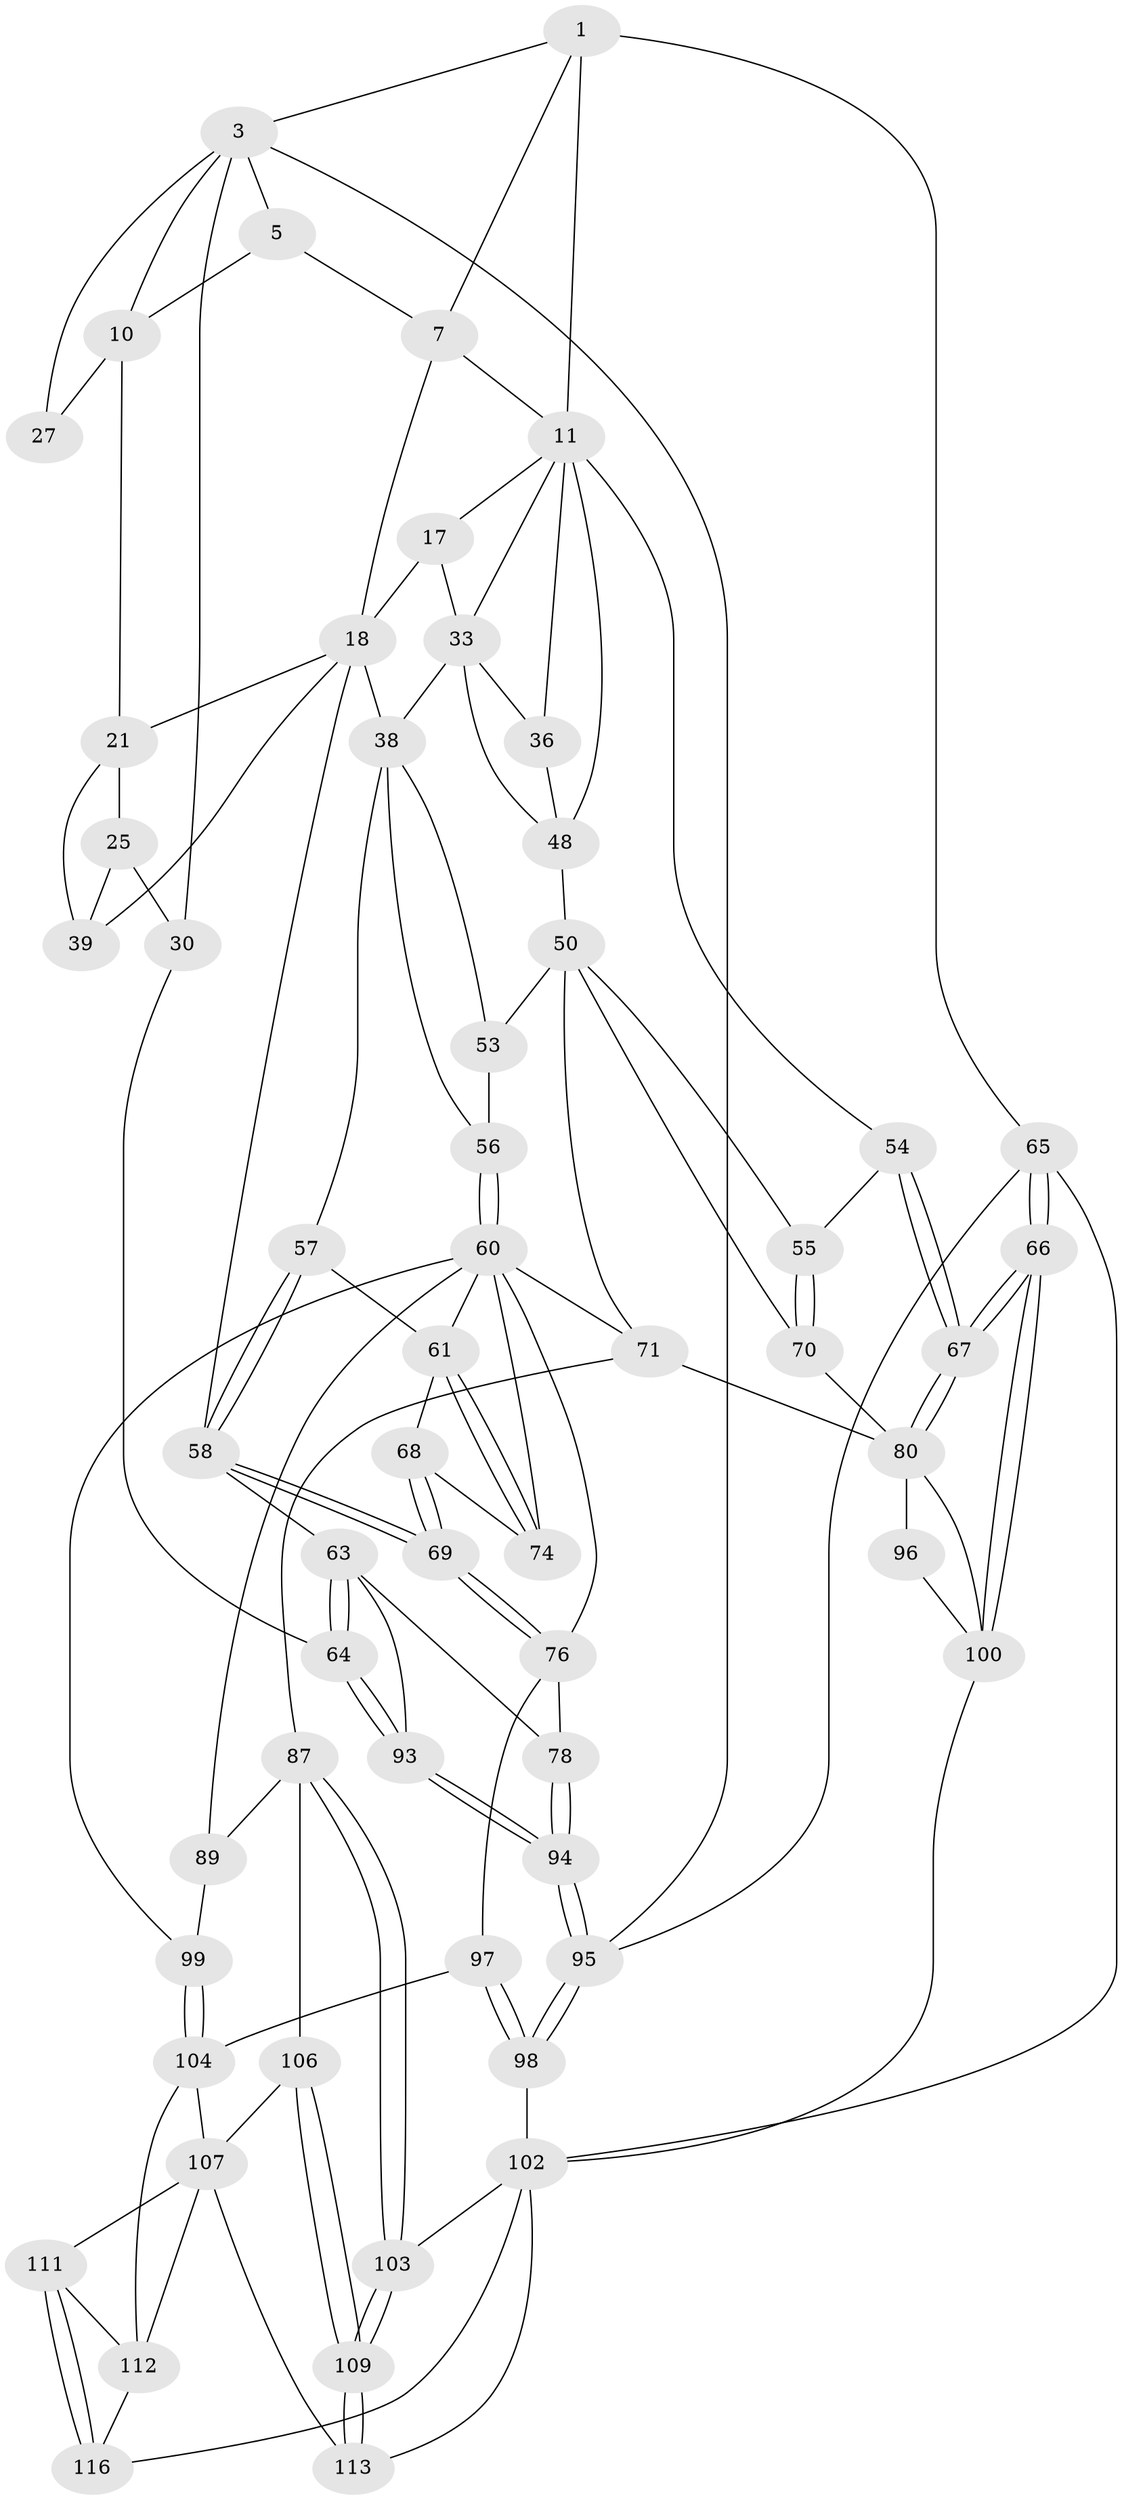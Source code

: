 // original degree distribution, {3: 0.025423728813559324, 6: 0.22033898305084745, 4: 0.22033898305084745, 5: 0.5338983050847458}
// Generated by graph-tools (version 1.1) at 2025/28/03/15/25 16:28:09]
// undirected, 59 vertices, 134 edges
graph export_dot {
graph [start="1"]
  node [color=gray90,style=filled];
  1 [pos="+0.47090613423664923+0",super="+6+2"];
  3 [pos="+0+0",super="+4+31"];
  5 [pos="+0.3927597920991557+0",super="+9"];
  7 [pos="+0.48470884959937366+0.15835470857731931",super="+8"];
  10 [pos="+0.2507495321880116+0.13034991982662972",super="+22"];
  11 [pos="+0.5809327564631547+0.022281710791408137",super="+15+12"];
  17 [pos="+0.5957114592555136+0.18762777364739913",super="+23"];
  18 [pos="+0.4418205458275548+0.2483624995039562",super="+24+19"];
  21 [pos="+0.23752663149499045+0.17073808240934063",super="+26"];
  25 [pos="+0.04979833319265677+0.21157017662883637",super="+28"];
  27 [pos="+0+0.035135968513016716"];
  30 [pos="+0+0.3421171820667698"];
  33 [pos="+0.6972036295716485+0.22014593239673294",super="+34"];
  36 [pos="+0.8362152713360785+0.2321729759163344",super="+37"];
  38 [pos="+0.5390104297347095+0.31428935592329926",super="+41"];
  39 [pos="+0.08456383036276527+0.3859608641135328"];
  48 [pos="+0.768070805428864+0.3357822355644736",super="+49"];
  50 [pos="+0.8440257965413449+0.39762318468461",super="+51"];
  53 [pos="+0.6441131047411961+0.46936386098174054"];
  54 [pos="+1+0.38838415147851874"];
  55 [pos="+1+0.39739001304200616"];
  56 [pos="+0.530011796834496+0.50954584198427"];
  57 [pos="+0.35924679884266997+0.39738284744904073"];
  58 [pos="+0.14405433991142685+0.5181927391917381",super="+59"];
  60 [pos="+0.48958702935606435+0.5480107710465205",super="+73"];
  61 [pos="+0.4647784044626587+0.5515175308046011",super="+62"];
  63 [pos="+0.028346964338902218+0.5891248086118666",super="+79"];
  64 [pos="+0+0.5778386913843842"];
  65 [pos="+1+1"];
  66 [pos="+1+1"];
  67 [pos="+1+0.7003429024045839"];
  68 [pos="+0.28674560139412325+0.5789620954325342"];
  69 [pos="+0.23692188519377+0.5991443679062888"];
  70 [pos="+0.7685586844040991+0.5432190774030848"];
  71 [pos="+0.6516819237157692+0.6339036005891813",super="+72"];
  74 [pos="+0.4109480998936727+0.6349211501108855"];
  76 [pos="+0.23664565990012207+0.6461230798430618",super="+77"];
  78 [pos="+0.1001440670407971+0.741858183871329"];
  80 [pos="+0.9590234721322773+0.6940696420561798",super="+81"];
  87 [pos="+0.5456834476187611+0.8066445297957966",super="+88"];
  89 [pos="+0.4237554475439308+0.7577262077554069"];
  93 [pos="+0+0.7778918149464736"];
  94 [pos="+0+1"];
  95 [pos="+0+1"];
  96 [pos="+0.739473259544151+0.8780169701688876"];
  97 [pos="+0.07835775240793401+1"];
  98 [pos="+0+1"];
  99 [pos="+0.32997754441313437+0.8543034416993103"];
  100 [pos="+0.7970899530622939+0.8875812767222934",super="+101"];
  102 [pos="+0.727856300038461+0.9590942569762793",super="+115"];
  103 [pos="+0.6169993099216416+0.9137220048025906"];
  104 [pos="+0.34926135361595645+0.9030475609478721",super="+105"];
  106 [pos="+0.5343735413440139+0.8230069585533863"];
  107 [pos="+0.5061255564474626+0.8623520093167072",super="+110+108"];
  109 [pos="+0.5756302205887881+1"];
  111 [pos="+0.4446921454163117+0.9697759334770255"];
  112 [pos="+0.43399282701526404+0.9615529419781286",super="+114"];
  113 [pos="+0.5755052851140406+1"];
  116 [pos="+0.40488395029118296+1"];
  1 -- 11 [weight=2];
  1 -- 7;
  1 -- 65;
  1 -- 3;
  3 -- 95;
  3 -- 10;
  3 -- 5;
  3 -- 27;
  3 -- 30;
  5 -- 10;
  5 -- 7;
  7 -- 18;
  7 -- 11;
  10 -- 27;
  10 -- 21;
  11 -- 17 [weight=2];
  11 -- 48;
  11 -- 33;
  11 -- 36 [weight=2];
  11 -- 54;
  17 -- 18;
  17 -- 33;
  18 -- 38 [weight=2];
  18 -- 21;
  18 -- 39;
  18 -- 58;
  21 -- 25 [weight=2];
  21 -- 39;
  25 -- 30;
  25 -- 39;
  30 -- 64;
  33 -- 36;
  33 -- 48;
  33 -- 38 [weight=2];
  36 -- 48;
  38 -- 53;
  38 -- 56;
  38 -- 57;
  48 -- 50;
  50 -- 55;
  50 -- 53;
  50 -- 70;
  50 -- 71;
  53 -- 56;
  54 -- 55;
  54 -- 67;
  54 -- 67;
  55 -- 70;
  55 -- 70;
  56 -- 60;
  56 -- 60;
  57 -- 58;
  57 -- 58;
  57 -- 61;
  58 -- 69;
  58 -- 69;
  58 -- 63;
  60 -- 61;
  60 -- 99;
  60 -- 71;
  60 -- 89;
  60 -- 74;
  60 -- 76 [weight=2];
  61 -- 74;
  61 -- 74;
  61 -- 68;
  63 -- 64;
  63 -- 64;
  63 -- 93;
  63 -- 78;
  64 -- 93;
  64 -- 93;
  65 -- 66;
  65 -- 66;
  65 -- 95;
  65 -- 102;
  66 -- 67;
  66 -- 67;
  66 -- 100;
  66 -- 100;
  67 -- 80;
  67 -- 80;
  68 -- 69;
  68 -- 69;
  68 -- 74;
  69 -- 76;
  69 -- 76;
  70 -- 80;
  71 -- 87;
  71 -- 80 [weight=2];
  76 -- 97;
  76 -- 78;
  78 -- 94;
  78 -- 94;
  80 -- 100;
  80 -- 96 [weight=2];
  87 -- 103;
  87 -- 103;
  87 -- 89;
  87 -- 106;
  89 -- 99;
  93 -- 94;
  93 -- 94;
  94 -- 95;
  94 -- 95;
  95 -- 98;
  95 -- 98;
  96 -- 100;
  97 -- 98;
  97 -- 98;
  97 -- 104;
  98 -- 102;
  99 -- 104;
  99 -- 104;
  100 -- 102;
  102 -- 103;
  102 -- 113;
  102 -- 116;
  103 -- 109;
  103 -- 109;
  104 -- 107;
  104 -- 112;
  106 -- 107;
  106 -- 109;
  106 -- 109;
  107 -- 113;
  107 -- 111;
  107 -- 112;
  109 -- 113;
  109 -- 113;
  111 -- 112;
  111 -- 116;
  111 -- 116;
  112 -- 116;
}
